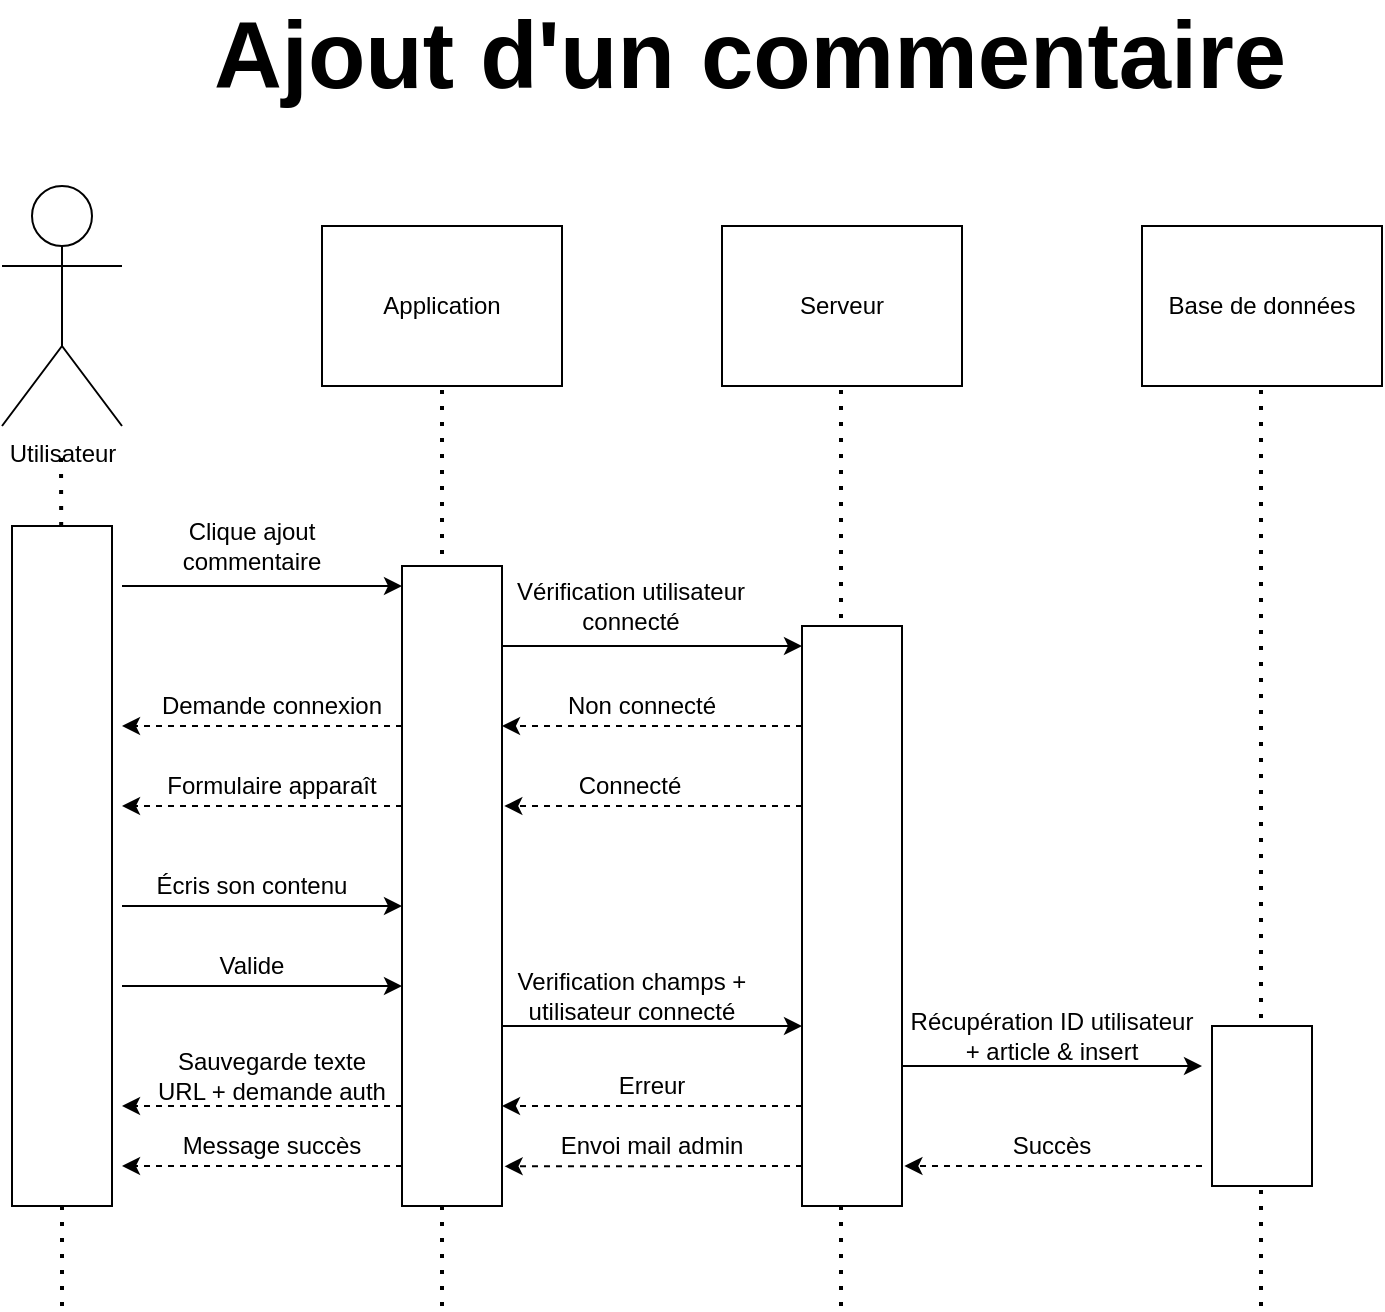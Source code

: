 <mxfile version="14.5.1" type="device"><diagram id="AgOigw6OJPNbIuxmjRjO" name="Page-1"><mxGraphModel dx="946" dy="672" grid="1" gridSize="10" guides="1" tooltips="1" connect="1" arrows="1" fold="1" page="1" pageScale="1" pageWidth="827" pageHeight="1169" math="0" shadow="0"><root><mxCell id="0"/><mxCell id="1" parent="0"/><mxCell id="KpkvddHgFuky1Lmvksdi-1" value="&lt;b&gt;&lt;font style=&quot;font-size: 47px&quot;&gt;Ajout d'un commentaire&lt;/font&gt;&lt;/b&gt;" style="text;html=1;strokeColor=none;fillColor=none;align=center;verticalAlign=middle;whiteSpace=wrap;rounded=0;" vertex="1" parent="1"><mxGeometry x="122" y="30" width="584" height="50" as="geometry"/></mxCell><mxCell id="KpkvddHgFuky1Lmvksdi-3" value="Utilisateur" style="shape=umlActor;verticalLabelPosition=bottom;verticalAlign=top;html=1;outlineConnect=0;align=center;" vertex="1" parent="1"><mxGeometry x="40" y="120" width="60" height="120" as="geometry"/></mxCell><mxCell id="KpkvddHgFuky1Lmvksdi-11" value="" style="group" vertex="1" connectable="0" parent="1"><mxGeometry x="200" y="140" width="120" height="80" as="geometry"/></mxCell><mxCell id="KpkvddHgFuky1Lmvksdi-9" value="" style="rounded=0;whiteSpace=wrap;html=1;align=center;" vertex="1" parent="KpkvddHgFuky1Lmvksdi-11"><mxGeometry width="120" height="80" as="geometry"/></mxCell><mxCell id="KpkvddHgFuky1Lmvksdi-10" value="Application" style="text;html=1;strokeColor=none;fillColor=none;align=center;verticalAlign=middle;whiteSpace=wrap;rounded=0;" vertex="1" parent="KpkvddHgFuky1Lmvksdi-11"><mxGeometry x="10" y="10" width="100" height="60" as="geometry"/></mxCell><mxCell id="KpkvddHgFuky1Lmvksdi-12" value="" style="group" vertex="1" connectable="0" parent="1"><mxGeometry x="400" y="140" width="120" height="80" as="geometry"/></mxCell><mxCell id="KpkvddHgFuky1Lmvksdi-13" value="" style="rounded=0;whiteSpace=wrap;html=1;align=center;" vertex="1" parent="KpkvddHgFuky1Lmvksdi-12"><mxGeometry width="120" height="80" as="geometry"/></mxCell><mxCell id="KpkvddHgFuky1Lmvksdi-14" value="Serveur" style="text;html=1;strokeColor=none;fillColor=none;align=center;verticalAlign=middle;whiteSpace=wrap;rounded=0;" vertex="1" parent="KpkvddHgFuky1Lmvksdi-12"><mxGeometry x="10" y="10" width="100" height="60" as="geometry"/></mxCell><mxCell id="KpkvddHgFuky1Lmvksdi-16" value="" style="group" vertex="1" connectable="0" parent="1"><mxGeometry x="610" y="140" width="120" height="80" as="geometry"/></mxCell><mxCell id="KpkvddHgFuky1Lmvksdi-17" value="" style="rounded=0;whiteSpace=wrap;html=1;align=center;" vertex="1" parent="KpkvddHgFuky1Lmvksdi-16"><mxGeometry width="120" height="80" as="geometry"/></mxCell><mxCell id="KpkvddHgFuky1Lmvksdi-18" value="Base de données" style="text;html=1;strokeColor=none;fillColor=none;align=center;verticalAlign=middle;whiteSpace=wrap;rounded=0;" vertex="1" parent="KpkvddHgFuky1Lmvksdi-16"><mxGeometry x="10" y="10" width="100" height="60" as="geometry"/></mxCell><mxCell id="KpkvddHgFuky1Lmvksdi-19" value="" style="endArrow=none;dashed=1;html=1;dashPattern=1 3;strokeWidth=2;entryX=0.5;entryY=1;entryDx=0;entryDy=0;" edge="1" parent="1" target="KpkvddHgFuky1Lmvksdi-9"><mxGeometry width="50" height="50" relative="1" as="geometry"><mxPoint x="260" y="680" as="sourcePoint"/><mxPoint x="240" y="390" as="targetPoint"/></mxGeometry></mxCell><mxCell id="KpkvddHgFuky1Lmvksdi-20" value="" style="endArrow=none;dashed=1;html=1;dashPattern=1 3;strokeWidth=2;entryX=0.5;entryY=1;entryDx=0;entryDy=0;" edge="1" parent="1"><mxGeometry width="50" height="50" relative="1" as="geometry"><mxPoint x="459.5" y="680" as="sourcePoint"/><mxPoint x="459.5" y="220" as="targetPoint"/></mxGeometry></mxCell><mxCell id="KpkvddHgFuky1Lmvksdi-21" value="" style="endArrow=none;dashed=1;html=1;dashPattern=1 3;strokeWidth=2;entryX=0.5;entryY=1;entryDx=0;entryDy=0;" edge="1" parent="1"><mxGeometry width="50" height="50" relative="1" as="geometry"><mxPoint x="669.5" y="680" as="sourcePoint"/><mxPoint x="669.5" y="220" as="targetPoint"/></mxGeometry></mxCell><mxCell id="KpkvddHgFuky1Lmvksdi-22" value="" style="endArrow=none;dashed=1;html=1;dashPattern=1 3;strokeWidth=2;entryX=0.5;entryY=1;entryDx=0;entryDy=0;" edge="1" parent="1" source="KpkvddHgFuky1Lmvksdi-62"><mxGeometry width="50" height="50" relative="1" as="geometry"><mxPoint x="70" y="680" as="sourcePoint"/><mxPoint x="69.5" y="250" as="targetPoint"/></mxGeometry></mxCell><mxCell id="KpkvddHgFuky1Lmvksdi-25" value="" style="endArrow=classic;html=1;dashed=1;" edge="1" parent="1"><mxGeometry width="50" height="50" relative="1" as="geometry"><mxPoint x="240" y="430" as="sourcePoint"/><mxPoint x="100" y="430" as="targetPoint"/></mxGeometry></mxCell><mxCell id="KpkvddHgFuky1Lmvksdi-26" value="Formulaire apparaît" style="text;html=1;strokeColor=none;fillColor=none;align=center;verticalAlign=middle;whiteSpace=wrap;rounded=0;" vertex="1" parent="1"><mxGeometry x="110" y="410" width="130" height="20" as="geometry"/></mxCell><mxCell id="KpkvddHgFuky1Lmvksdi-27" value="" style="group" vertex="1" connectable="0" parent="1"><mxGeometry x="100" y="290" width="140" height="30" as="geometry"/></mxCell><mxCell id="KpkvddHgFuky1Lmvksdi-23" value="" style="endArrow=classic;html=1;" edge="1" parent="KpkvddHgFuky1Lmvksdi-27"><mxGeometry width="50" height="50" relative="1" as="geometry"><mxPoint y="30" as="sourcePoint"/><mxPoint x="140" y="30" as="targetPoint"/></mxGeometry></mxCell><mxCell id="KpkvddHgFuky1Lmvksdi-24" value="Clique ajout commentaire" style="text;html=1;strokeColor=none;fillColor=none;align=center;verticalAlign=middle;whiteSpace=wrap;rounded=0;" vertex="1" parent="KpkvddHgFuky1Lmvksdi-27"><mxGeometry width="130" height="20" as="geometry"/></mxCell><mxCell id="KpkvddHgFuky1Lmvksdi-34" value="" style="group" vertex="1" connectable="0" parent="1"><mxGeometry x="280" y="320" width="160" height="30" as="geometry"/></mxCell><mxCell id="KpkvddHgFuky1Lmvksdi-35" value="" style="endArrow=classic;html=1;" edge="1" parent="KpkvddHgFuky1Lmvksdi-34"><mxGeometry width="50" height="50" relative="1" as="geometry"><mxPoint y="30" as="sourcePoint"/><mxPoint x="160" y="30" as="targetPoint"/></mxGeometry></mxCell><mxCell id="KpkvddHgFuky1Lmvksdi-36" value="Vérification utilisateur connecté" style="text;html=1;strokeColor=none;fillColor=none;align=center;verticalAlign=middle;whiteSpace=wrap;rounded=0;" vertex="1" parent="KpkvddHgFuky1Lmvksdi-34"><mxGeometry width="148.571" height="20" as="geometry"/></mxCell><mxCell id="KpkvddHgFuky1Lmvksdi-37" value="" style="endArrow=classic;html=1;dashed=1;entryX=1.023;entryY=0.375;entryDx=0;entryDy=0;entryPerimeter=0;" edge="1" parent="1" target="KpkvddHgFuky1Lmvksdi-64"><mxGeometry width="50" height="50" relative="1" as="geometry"><mxPoint x="440" y="430" as="sourcePoint"/><mxPoint x="280" y="430" as="targetPoint"/></mxGeometry></mxCell><mxCell id="KpkvddHgFuky1Lmvksdi-38" value="Connecté" style="text;html=1;strokeColor=none;fillColor=none;align=center;verticalAlign=middle;whiteSpace=wrap;rounded=0;" vertex="1" parent="1"><mxGeometry x="334" y="410" width="40" height="20" as="geometry"/></mxCell><mxCell id="KpkvddHgFuky1Lmvksdi-42" value="" style="endArrow=classic;html=1;dashed=1;entryX=1;entryY=0.25;entryDx=0;entryDy=0;" edge="1" parent="1" target="KpkvddHgFuky1Lmvksdi-64"><mxGeometry width="50" height="50" relative="1" as="geometry"><mxPoint x="440" y="390" as="sourcePoint"/><mxPoint x="280" y="390" as="targetPoint"/></mxGeometry></mxCell><mxCell id="KpkvddHgFuky1Lmvksdi-43" value="Non connecté" style="text;html=1;strokeColor=none;fillColor=none;align=center;verticalAlign=middle;whiteSpace=wrap;rounded=0;" vertex="1" parent="1"><mxGeometry x="317" y="370" width="86" height="20" as="geometry"/></mxCell><mxCell id="KpkvddHgFuky1Lmvksdi-44" value="" style="endArrow=classic;html=1;dashed=1;" edge="1" parent="1"><mxGeometry width="50" height="50" relative="1" as="geometry"><mxPoint x="240" y="390" as="sourcePoint"/><mxPoint x="100" y="390" as="targetPoint"/></mxGeometry></mxCell><mxCell id="KpkvddHgFuky1Lmvksdi-45" value="Demande connexion" style="text;html=1;strokeColor=none;fillColor=none;align=center;verticalAlign=middle;whiteSpace=wrap;rounded=0;" vertex="1" parent="1"><mxGeometry x="116" y="370" width="118" height="20" as="geometry"/></mxCell><mxCell id="KpkvddHgFuky1Lmvksdi-29" value="" style="endArrow=classic;html=1;" edge="1" parent="1"><mxGeometry x="100" y="450" width="50" height="50" as="geometry"><mxPoint x="100" y="480" as="sourcePoint"/><mxPoint x="240" y="480" as="targetPoint"/></mxGeometry></mxCell><mxCell id="KpkvddHgFuky1Lmvksdi-30" value="Écris son contenu" style="text;html=1;strokeColor=none;fillColor=none;align=center;verticalAlign=middle;whiteSpace=wrap;rounded=0;" vertex="1" parent="1"><mxGeometry x="100" y="460" width="130" height="20" as="geometry"/></mxCell><mxCell id="KpkvddHgFuky1Lmvksdi-32" value="" style="endArrow=classic;html=1;" edge="1" parent="1"><mxGeometry x="100" y="490" width="50" height="50" as="geometry"><mxPoint x="100" y="520" as="sourcePoint"/><mxPoint x="240" y="520" as="targetPoint"/></mxGeometry></mxCell><mxCell id="KpkvddHgFuky1Lmvksdi-33" value="Valide" style="text;html=1;strokeColor=none;fillColor=none;align=center;verticalAlign=middle;whiteSpace=wrap;rounded=0;" vertex="1" parent="1"><mxGeometry x="100" y="500" width="130" height="20" as="geometry"/></mxCell><mxCell id="KpkvddHgFuky1Lmvksdi-47" value="" style="endArrow=classic;html=1;" edge="1" parent="1"><mxGeometry width="50" height="50" relative="1" as="geometry"><mxPoint x="280" y="540" as="sourcePoint"/><mxPoint x="440" y="540" as="targetPoint"/></mxGeometry></mxCell><mxCell id="KpkvddHgFuky1Lmvksdi-48" value="Verification champs + utilisateur connecté" style="text;html=1;strokeColor=none;fillColor=none;align=center;verticalAlign=middle;whiteSpace=wrap;rounded=0;" vertex="1" parent="1"><mxGeometry x="280" y="510" width="150" height="30" as="geometry"/></mxCell><mxCell id="KpkvddHgFuky1Lmvksdi-49" value="" style="endArrow=classic;html=1;dashed=1;" edge="1" parent="1"><mxGeometry width="50" height="50" relative="1" as="geometry"><mxPoint x="440" y="580" as="sourcePoint"/><mxPoint x="290" y="580" as="targetPoint"/></mxGeometry></mxCell><mxCell id="KpkvddHgFuky1Lmvksdi-50" value="Erreur" style="text;html=1;strokeColor=none;fillColor=none;align=center;verticalAlign=middle;whiteSpace=wrap;rounded=0;" vertex="1" parent="1"><mxGeometry x="290" y="560" width="150" height="20" as="geometry"/></mxCell><mxCell id="KpkvddHgFuky1Lmvksdi-52" value="" style="endArrow=classic;html=1;dashed=1;" edge="1" parent="1"><mxGeometry width="50" height="50" relative="1" as="geometry"><mxPoint x="240" y="580" as="sourcePoint"/><mxPoint x="100" y="580" as="targetPoint"/></mxGeometry></mxCell><mxCell id="KpkvddHgFuky1Lmvksdi-53" value="Sauvegarde texte URL + demande auth" style="text;html=1;strokeColor=none;fillColor=none;align=center;verticalAlign=middle;whiteSpace=wrap;rounded=0;" vertex="1" parent="1"><mxGeometry x="116" y="550" width="118" height="30" as="geometry"/></mxCell><mxCell id="KpkvddHgFuky1Lmvksdi-54" value="" style="endArrow=classic;html=1;" edge="1" parent="1"><mxGeometry width="50" height="50" relative="1" as="geometry"><mxPoint x="480" y="560" as="sourcePoint"/><mxPoint x="640" y="560" as="targetPoint"/></mxGeometry></mxCell><mxCell id="KpkvddHgFuky1Lmvksdi-55" value="Récupération ID utilisateur + article &amp;amp; insert" style="text;html=1;strokeColor=none;fillColor=none;align=center;verticalAlign=middle;whiteSpace=wrap;rounded=0;" vertex="1" parent="1"><mxGeometry x="490" y="530" width="150" height="30" as="geometry"/></mxCell><mxCell id="KpkvddHgFuky1Lmvksdi-56" value="" style="endArrow=classic;html=1;dashed=1;entryX=1.024;entryY=0.931;entryDx=0;entryDy=0;entryPerimeter=0;" edge="1" parent="1" target="KpkvddHgFuky1Lmvksdi-65"><mxGeometry width="50" height="50" relative="1" as="geometry"><mxPoint x="640" y="610" as="sourcePoint"/><mxPoint x="480" y="610" as="targetPoint"/></mxGeometry></mxCell><mxCell id="KpkvddHgFuky1Lmvksdi-57" value="Succès" style="text;html=1;strokeColor=none;fillColor=none;align=center;verticalAlign=middle;whiteSpace=wrap;rounded=0;" vertex="1" parent="1"><mxGeometry x="490" y="590" width="150" height="20" as="geometry"/></mxCell><mxCell id="KpkvddHgFuky1Lmvksdi-58" value="" style="endArrow=classic;html=1;dashed=1;entryX=1.026;entryY=0.938;entryDx=0;entryDy=0;entryPerimeter=0;" edge="1" parent="1" target="KpkvddHgFuky1Lmvksdi-64"><mxGeometry width="50" height="50" relative="1" as="geometry"><mxPoint x="440" y="610" as="sourcePoint"/><mxPoint x="280" y="610" as="targetPoint"/></mxGeometry></mxCell><mxCell id="KpkvddHgFuky1Lmvksdi-59" value="Envoi mail admin" style="text;html=1;strokeColor=none;fillColor=none;align=center;verticalAlign=middle;whiteSpace=wrap;rounded=0;" vertex="1" parent="1"><mxGeometry x="290" y="590" width="150" height="20" as="geometry"/></mxCell><mxCell id="KpkvddHgFuky1Lmvksdi-60" value="" style="endArrow=classic;html=1;dashed=1;" edge="1" parent="1"><mxGeometry width="50" height="50" relative="1" as="geometry"><mxPoint x="240" y="610" as="sourcePoint"/><mxPoint x="100" y="610" as="targetPoint"/></mxGeometry></mxCell><mxCell id="KpkvddHgFuky1Lmvksdi-61" value="Message succès" style="text;html=1;strokeColor=none;fillColor=none;align=center;verticalAlign=middle;whiteSpace=wrap;rounded=0;" vertex="1" parent="1"><mxGeometry x="116" y="590" width="118" height="20" as="geometry"/></mxCell><mxCell id="KpkvddHgFuky1Lmvksdi-62" value="" style="rounded=0;whiteSpace=wrap;html=1;align=center;" vertex="1" parent="1"><mxGeometry x="45" y="290" width="50" height="340" as="geometry"/></mxCell><mxCell id="KpkvddHgFuky1Lmvksdi-63" value="" style="endArrow=none;dashed=1;html=1;dashPattern=1 3;strokeWidth=2;entryX=0.5;entryY=1;entryDx=0;entryDy=0;" edge="1" parent="1" target="KpkvddHgFuky1Lmvksdi-62"><mxGeometry width="50" height="50" relative="1" as="geometry"><mxPoint x="70" y="680" as="sourcePoint"/><mxPoint x="69.5" y="250" as="targetPoint"/></mxGeometry></mxCell><mxCell id="KpkvddHgFuky1Lmvksdi-64" value="" style="rounded=0;whiteSpace=wrap;html=1;align=center;" vertex="1" parent="1"><mxGeometry x="240" y="310" width="50" height="320" as="geometry"/></mxCell><mxCell id="KpkvddHgFuky1Lmvksdi-65" value="" style="rounded=0;whiteSpace=wrap;html=1;align=center;" vertex="1" parent="1"><mxGeometry x="440" y="340" width="50" height="290" as="geometry"/></mxCell><mxCell id="KpkvddHgFuky1Lmvksdi-66" value="" style="rounded=0;whiteSpace=wrap;html=1;align=center;" vertex="1" parent="1"><mxGeometry x="645" y="540" width="50" height="80" as="geometry"/></mxCell></root></mxGraphModel></diagram></mxfile>